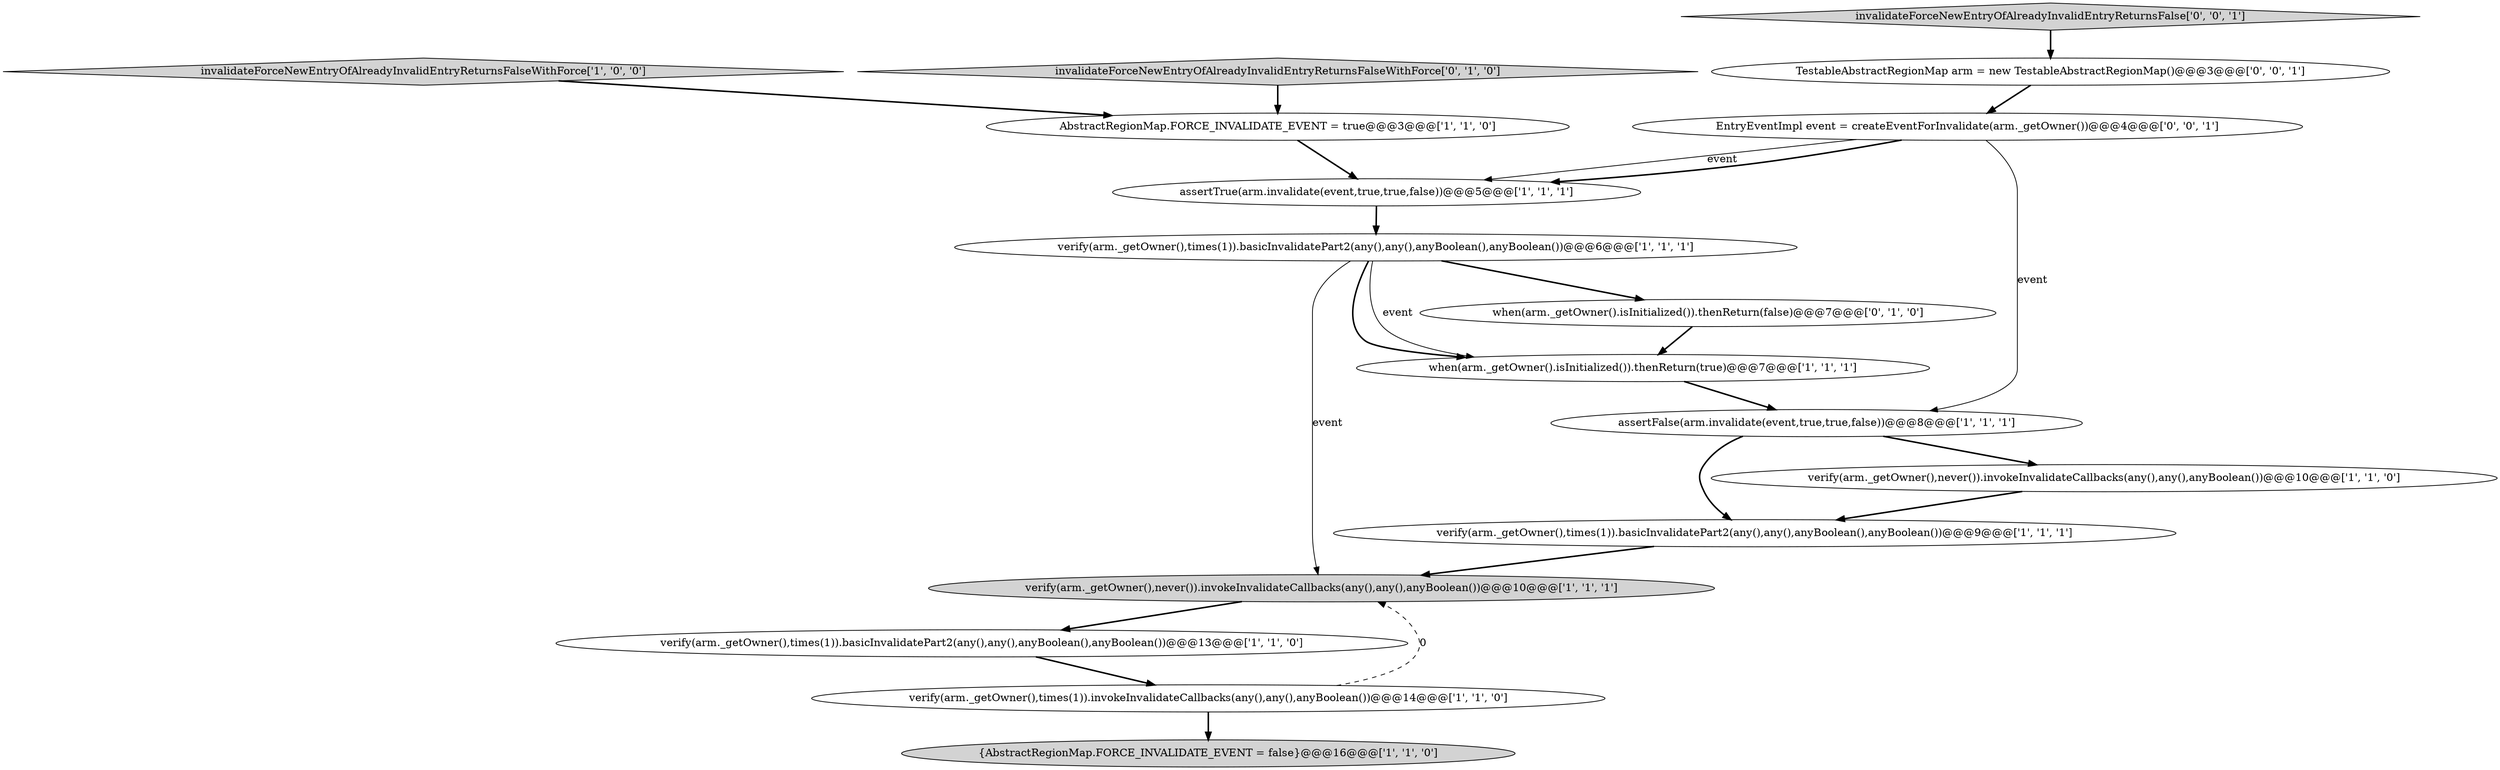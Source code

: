 digraph {
14 [style = filled, label = "TestableAbstractRegionMap arm = new TestableAbstractRegionMap()@@@3@@@['0', '0', '1']", fillcolor = white, shape = ellipse image = "AAA0AAABBB3BBB"];
5 [style = filled, label = "assertTrue(arm.invalidate(event,true,true,false))@@@5@@@['1', '1', '1']", fillcolor = white, shape = ellipse image = "AAA0AAABBB1BBB"];
3 [style = filled, label = "AbstractRegionMap.FORCE_INVALIDATE_EVENT = true@@@3@@@['1', '1', '0']", fillcolor = white, shape = ellipse image = "AAA0AAABBB1BBB"];
15 [style = filled, label = "invalidateForceNewEntryOfAlreadyInvalidEntryReturnsFalse['0', '0', '1']", fillcolor = lightgray, shape = diamond image = "AAA0AAABBB3BBB"];
4 [style = filled, label = "verify(arm._getOwner(),never()).invokeInvalidateCallbacks(any(),any(),anyBoolean())@@@10@@@['1', '1', '1']", fillcolor = lightgray, shape = ellipse image = "AAA0AAABBB1BBB"];
11 [style = filled, label = "when(arm._getOwner().isInitialized()).thenReturn(true)@@@7@@@['1', '1', '1']", fillcolor = white, shape = ellipse image = "AAA0AAABBB1BBB"];
6 [style = filled, label = "verify(arm._getOwner(),times(1)).basicInvalidatePart2(any(),any(),anyBoolean(),anyBoolean())@@@13@@@['1', '1', '0']", fillcolor = white, shape = ellipse image = "AAA0AAABBB1BBB"];
16 [style = filled, label = "EntryEventImpl event = createEventForInvalidate(arm._getOwner())@@@4@@@['0', '0', '1']", fillcolor = white, shape = ellipse image = "AAA0AAABBB3BBB"];
9 [style = filled, label = "{AbstractRegionMap.FORCE_INVALIDATE_EVENT = false}@@@16@@@['1', '1', '0']", fillcolor = lightgray, shape = ellipse image = "AAA0AAABBB1BBB"];
10 [style = filled, label = "invalidateForceNewEntryOfAlreadyInvalidEntryReturnsFalseWithForce['1', '0', '0']", fillcolor = lightgray, shape = diamond image = "AAA0AAABBB1BBB"];
7 [style = filled, label = "verify(arm._getOwner(),times(1)).basicInvalidatePart2(any(),any(),anyBoolean(),anyBoolean())@@@9@@@['1', '1', '1']", fillcolor = white, shape = ellipse image = "AAA0AAABBB1BBB"];
2 [style = filled, label = "verify(arm._getOwner(),times(1)).invokeInvalidateCallbacks(any(),any(),anyBoolean())@@@14@@@['1', '1', '0']", fillcolor = white, shape = ellipse image = "AAA0AAABBB1BBB"];
0 [style = filled, label = "assertFalse(arm.invalidate(event,true,true,false))@@@8@@@['1', '1', '1']", fillcolor = white, shape = ellipse image = "AAA0AAABBB1BBB"];
8 [style = filled, label = "verify(arm._getOwner(),times(1)).basicInvalidatePart2(any(),any(),anyBoolean(),anyBoolean())@@@6@@@['1', '1', '1']", fillcolor = white, shape = ellipse image = "AAA0AAABBB1BBB"];
1 [style = filled, label = "verify(arm._getOwner(),never()).invokeInvalidateCallbacks(any(),any(),anyBoolean())@@@10@@@['1', '1', '0']", fillcolor = white, shape = ellipse image = "AAA0AAABBB1BBB"];
12 [style = filled, label = "when(arm._getOwner().isInitialized()).thenReturn(false)@@@7@@@['0', '1', '0']", fillcolor = white, shape = ellipse image = "AAA1AAABBB2BBB"];
13 [style = filled, label = "invalidateForceNewEntryOfAlreadyInvalidEntryReturnsFalseWithForce['0', '1', '0']", fillcolor = lightgray, shape = diamond image = "AAA0AAABBB2BBB"];
2->4 [style = dashed, label="0"];
8->4 [style = solid, label="event"];
4->6 [style = bold, label=""];
5->8 [style = bold, label=""];
16->5 [style = solid, label="event"];
8->12 [style = bold, label=""];
14->16 [style = bold, label=""];
0->7 [style = bold, label=""];
11->0 [style = bold, label=""];
16->0 [style = solid, label="event"];
3->5 [style = bold, label=""];
0->1 [style = bold, label=""];
10->3 [style = bold, label=""];
6->2 [style = bold, label=""];
8->11 [style = bold, label=""];
2->9 [style = bold, label=""];
8->11 [style = solid, label="event"];
15->14 [style = bold, label=""];
7->4 [style = bold, label=""];
16->5 [style = bold, label=""];
13->3 [style = bold, label=""];
12->11 [style = bold, label=""];
1->7 [style = bold, label=""];
}
